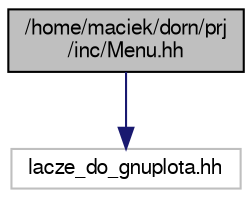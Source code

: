 digraph "/home/maciek/dorn/prj/inc/Menu.hh"
{
 // LATEX_PDF_SIZE
  edge [fontname="FreeSans",fontsize="10",labelfontname="FreeSans",labelfontsize="10"];
  node [fontname="FreeSans",fontsize="10",shape=record];
  Node1 [label="/home/maciek/dorn/prj\l/inc/Menu.hh",height=0.2,width=0.4,color="black", fillcolor="grey75", style="filled", fontcolor="black",tooltip="Ten plik zawiera funkcje pomocnicza."];
  Node1 -> Node2 [color="midnightblue",fontsize="10",style="solid",fontname="FreeSans"];
  Node2 [label="lacze_do_gnuplota.hh",height=0.2,width=0.4,color="grey75", fillcolor="white", style="filled",tooltip=" "];
}
